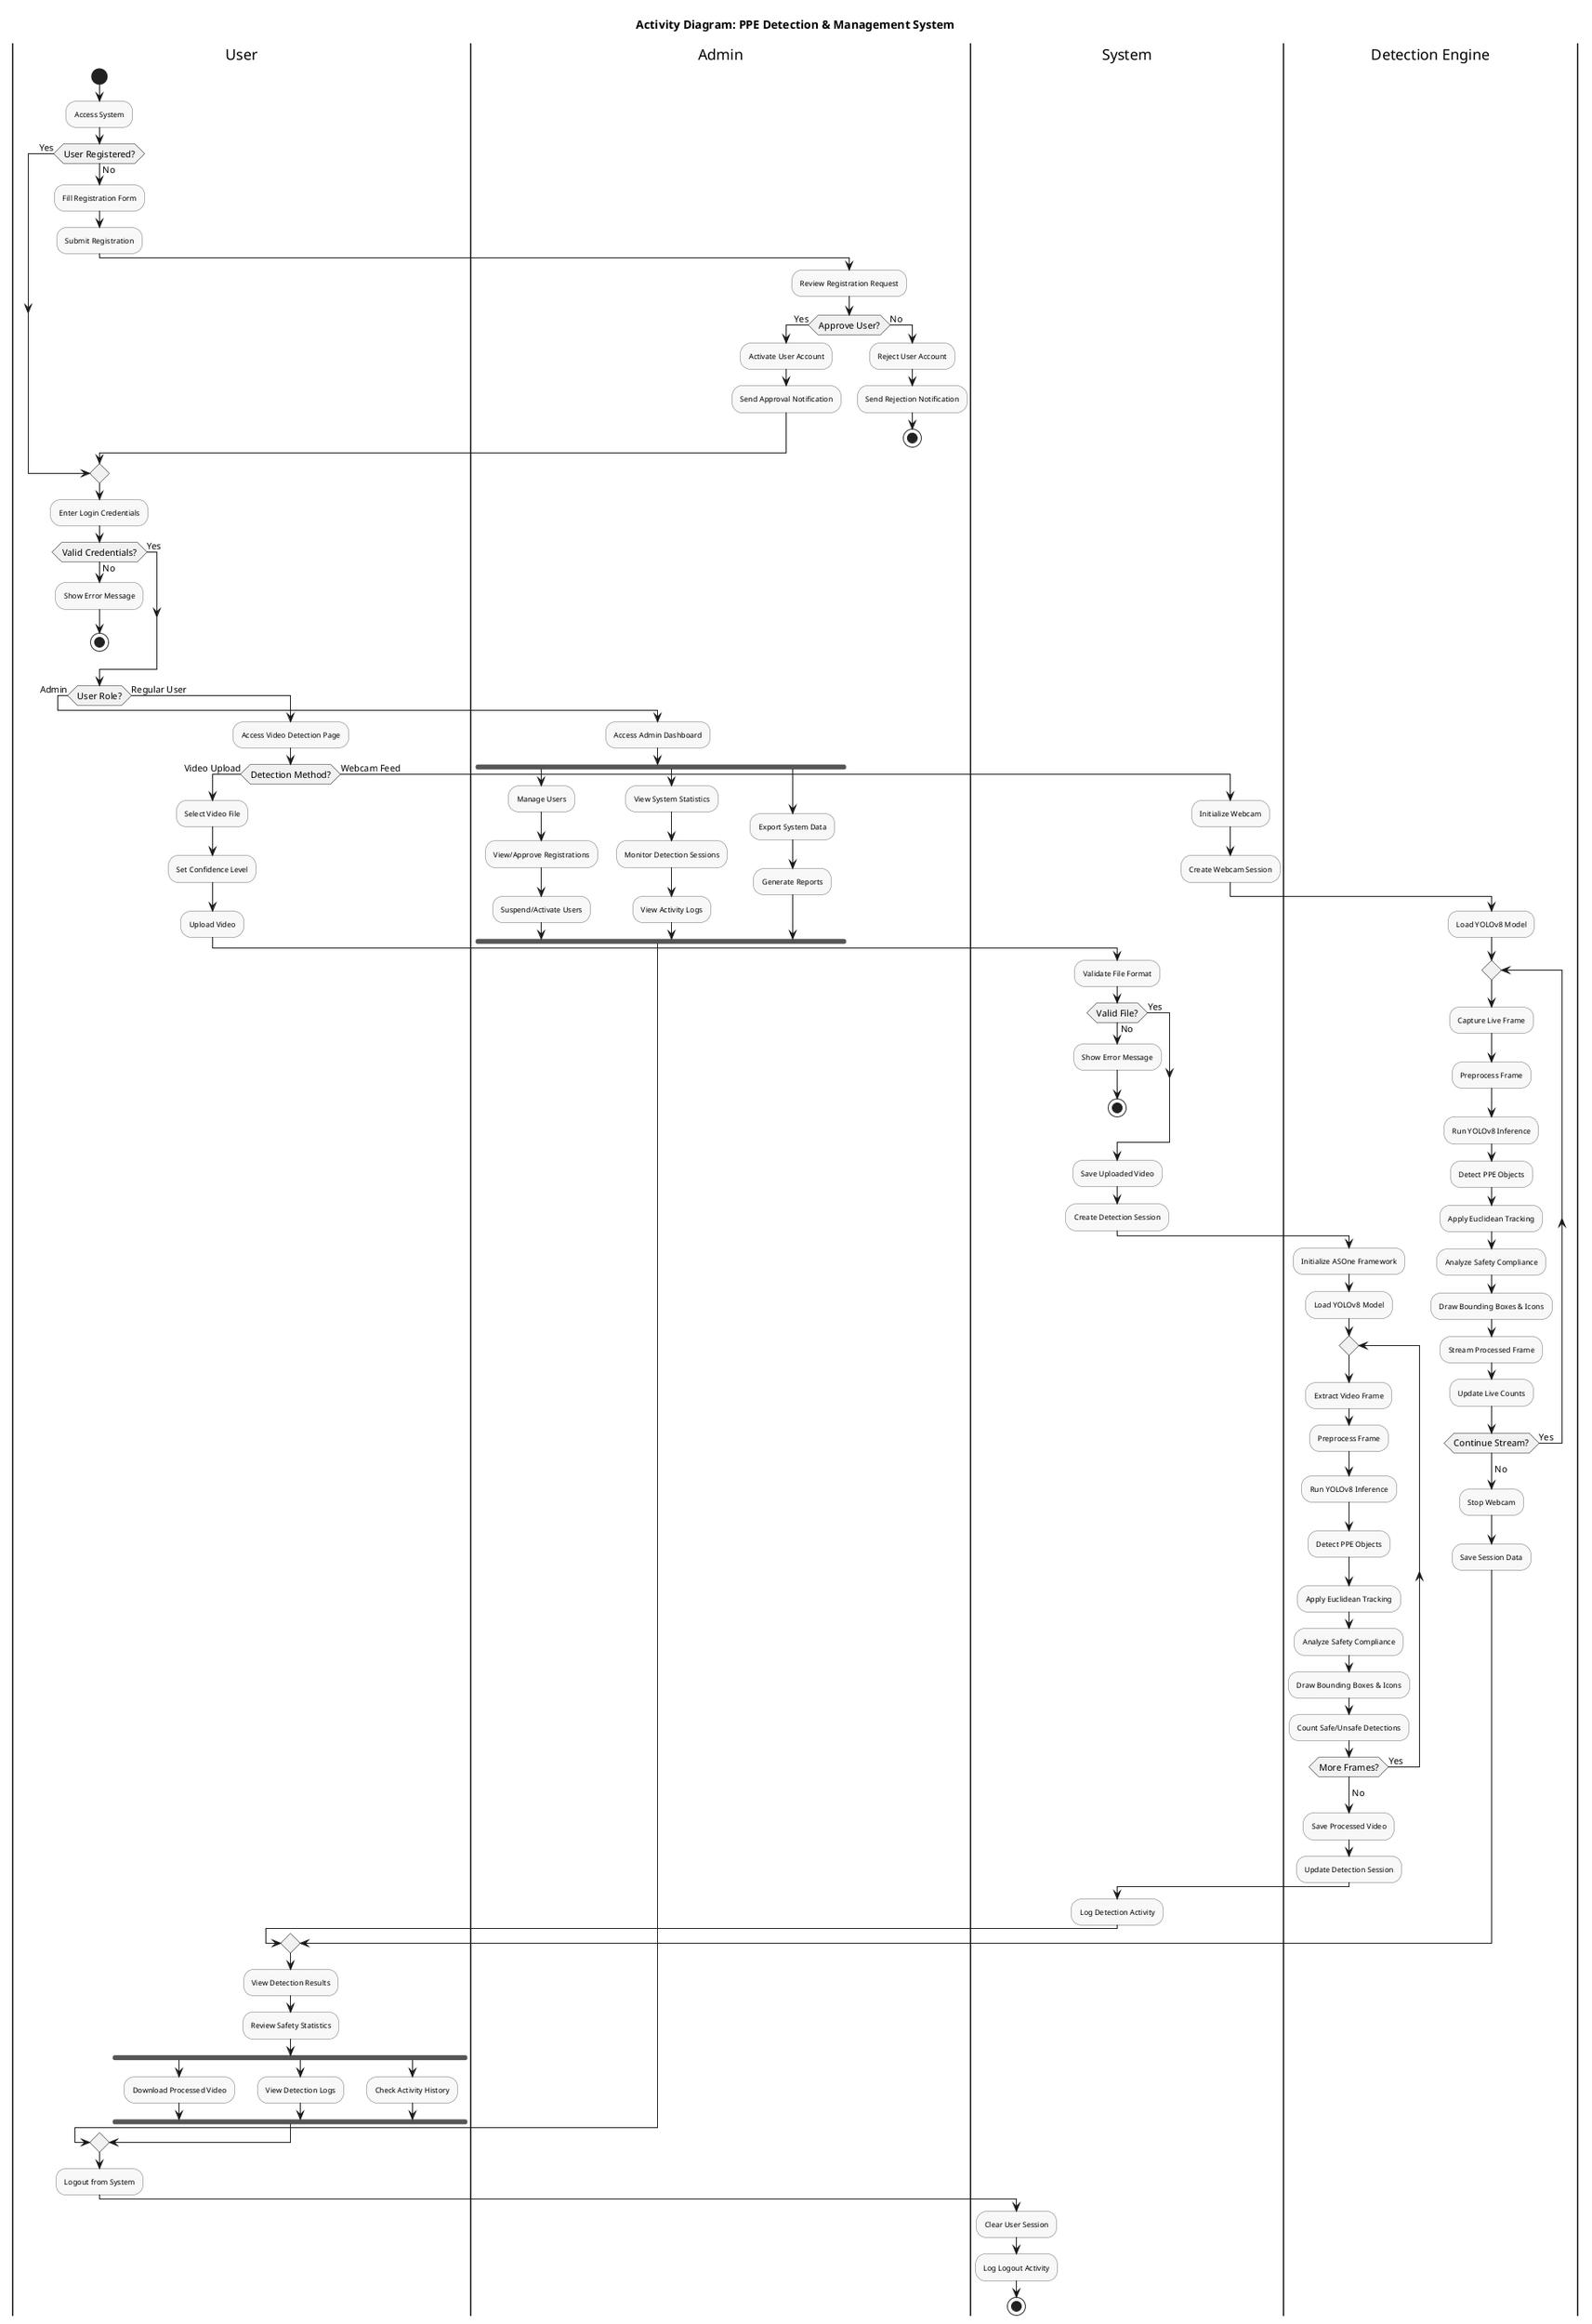 @startuml
title Activity Diagram: PPE Detection & Management System

|User|
start
:Access System;

if (User Registered?) then (No)
  :Fill Registration Form;
  :Submit Registration;
  |Admin|
  :Review Registration Request;
  if (Approve User?) then (Yes)
    :Activate User Account;
    :Send Approval Notification;
  else (No)
    :Reject User Account;
    :Send Rejection Notification;
    stop
  endif
  |User|
else (Yes)
endif

:Enter Login Credentials;
if (Valid Credentials?) then (No)
  :Show Error Message;
  stop
else (Yes)
endif

if (User Role?) then (Admin)
  |Admin|
  :Access Admin Dashboard;
  
  fork
    :Manage Users;
    :View/Approve Registrations;
    :Suspend/Activate Users;
  fork again
    :View System Statistics;
    :Monitor Detection Sessions;
    :View Activity Logs;
  fork again
    :Export System Data;
    :Generate Reports;
  end fork
  
else (Regular User)
  |User|
  :Access Video Detection Page;
  
  if (Detection Method?) then (Video Upload)
    :Select Video File;
    :Set Confidence Level;
    :Upload Video;
    
    |System|
    :Validate File Format;
    if (Valid File?) then (No)
      :Show Error Message;
      stop
    else (Yes)
    endif
    
    :Save Uploaded Video;
    :Create Detection Session;
    
    |Detection Engine|
    :Initialize ASOne Framework;
    :Load YOLOv8 Model;
    
    repeat
      :Extract Video Frame;
      :Preprocess Frame;
      :Run YOLOv8 Inference;
      :Detect PPE Objects;
      :Apply Euclidean Tracking;
      :Analyze Safety Compliance;
      :Draw Bounding Boxes & Icons;
      :Count Safe/Unsafe Detections;
    repeat while (More Frames?) is (Yes)
    -> No;
    
    :Save Processed Video;
    :Update Detection Session;
    
    |System|
    :Log Detection Activity;
    
  else (Webcam Feed)
    |System|
    :Initialize Webcam;
    :Create Webcam Session;
    
    |Detection Engine|
    :Load YOLOv8 Model;
    
    repeat
      :Capture Live Frame;
      :Preprocess Frame;
      :Run YOLOv8 Inference;
      :Detect PPE Objects;
      :Apply Euclidean Tracking;
      :Analyze Safety Compliance;
      :Draw Bounding Boxes & Icons;
      :Stream Processed Frame;
      :Update Live Counts;
    repeat while (Continue Stream?) is (Yes)
    -> No;
    
    :Stop Webcam;
    :Save Session Data;
  endif
  
  |User|
  :View Detection Results;
  :Review Safety Statistics;
  
  fork
    :Download Processed Video;
  fork again
    :View Detection Logs;
  fork again
    :Check Activity History;
  end fork
  
endif

:Logout from System;
|System|
:Clear User Session;
:Log Logout Activity;

stop

' Styling for clean activity diagram
skinparam backgroundColor #FFFFFF
skinparam defaultFontName "Segoe UI"
skinparam shadowing false

skinparam activity {
    BackgroundColor #F8F8F8
    BorderColor #666666
    FontSize 9
}

skinparam activityDiamond {
    BackgroundColor #E8F4FD
    BorderColor #2E86AB
    FontSize 9
}

skinparam activityStart {
    BackgroundColor #4CAF50
    BorderColor #2E7D32
}

skinparam activityEnd {
    BackgroundColor #F44336
    BorderColor #C62828
}

skinparam partition {
    BackgroundColor #F0F0F0
    BorderColor #333333
    FontStyle bold
}

skinparam note {
    BackgroundColor #FFF3E0
    BorderColor #F57C00
    FontSize 8
}

@enduml
